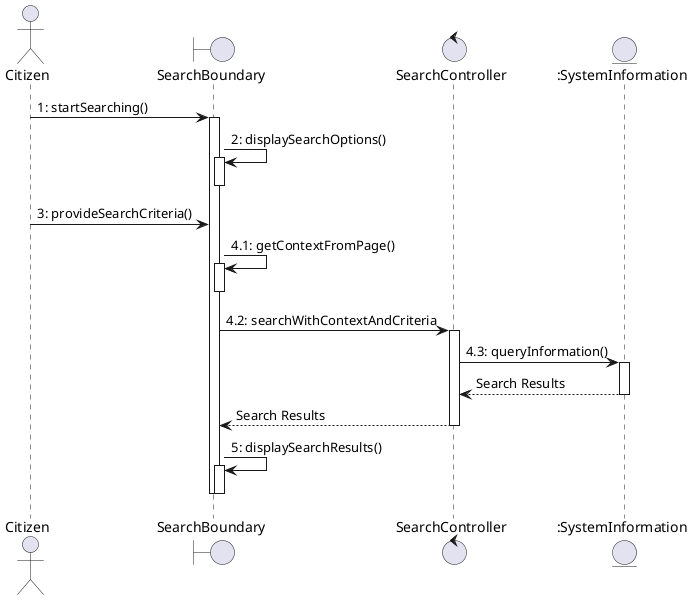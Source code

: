 @startuml

actor Citizen as c
boundary SearchBoundary as sb
control SearchController as sc
entity ":SystemInformation" as msg

c -> sb: 1: startSearching()
activate sb
sb -> sb: 2: displaySearchOptions()
activate sb
deactivate sb
c -> sb: 3: provideSearchCriteria()
sb -> sb: 4.1: getContextFromPage()
activate sb
deactivate sb
sb -> sc: 4.2: searchWithContextAndCriteria
activate sc
sc -> msg: 4.3: queryInformation()
activate msg
msg --> sc: Search Results
deactivate msg
sc --> sb: Search Results
deactivate sc
sb -> sb: 5: displaySearchResults()
activate sb
deactivate sb
deactivate sb

@enduml